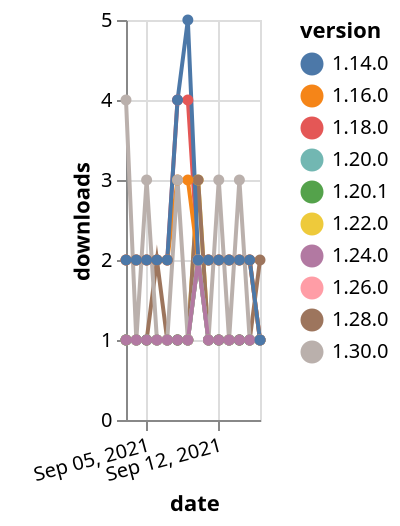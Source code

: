 {"$schema": "https://vega.github.io/schema/vega-lite/v5.json", "description": "A simple bar chart with embedded data.", "data": {"values": [{"date": "2021-09-03", "total": 2484, "delta": 2, "version": "1.18.0"}, {"date": "2021-09-04", "total": 2486, "delta": 2, "version": "1.18.0"}, {"date": "2021-09-05", "total": 2488, "delta": 2, "version": "1.18.0"}, {"date": "2021-09-06", "total": 2490, "delta": 2, "version": "1.18.0"}, {"date": "2021-09-07", "total": 2492, "delta": 2, "version": "1.18.0"}, {"date": "2021-09-08", "total": 2496, "delta": 4, "version": "1.18.0"}, {"date": "2021-09-09", "total": 2500, "delta": 4, "version": "1.18.0"}, {"date": "2021-09-10", "total": 2502, "delta": 2, "version": "1.18.0"}, {"date": "2021-09-11", "total": 2504, "delta": 2, "version": "1.18.0"}, {"date": "2021-09-12", "total": 2506, "delta": 2, "version": "1.18.0"}, {"date": "2021-09-13", "total": 2508, "delta": 2, "version": "1.18.0"}, {"date": "2021-09-14", "total": 2510, "delta": 2, "version": "1.18.0"}, {"date": "2021-09-15", "total": 2512, "delta": 2, "version": "1.18.0"}, {"date": "2021-09-16", "total": 2513, "delta": 1, "version": "1.18.0"}, {"date": "2021-09-03", "total": 342, "delta": 1, "version": "1.22.0"}, {"date": "2021-09-04", "total": 343, "delta": 1, "version": "1.22.0"}, {"date": "2021-09-05", "total": 344, "delta": 1, "version": "1.22.0"}, {"date": "2021-09-06", "total": 345, "delta": 1, "version": "1.22.0"}, {"date": "2021-09-07", "total": 346, "delta": 1, "version": "1.22.0"}, {"date": "2021-09-08", "total": 347, "delta": 1, "version": "1.22.0"}, {"date": "2021-09-09", "total": 348, "delta": 1, "version": "1.22.0"}, {"date": "2021-09-10", "total": 351, "delta": 3, "version": "1.22.0"}, {"date": "2021-09-11", "total": 352, "delta": 1, "version": "1.22.0"}, {"date": "2021-09-12", "total": 353, "delta": 1, "version": "1.22.0"}, {"date": "2021-09-13", "total": 354, "delta": 1, "version": "1.22.0"}, {"date": "2021-09-14", "total": 355, "delta": 1, "version": "1.22.0"}, {"date": "2021-09-15", "total": 356, "delta": 1, "version": "1.22.0"}, {"date": "2021-09-16", "total": 357, "delta": 1, "version": "1.22.0"}, {"date": "2021-09-03", "total": 230, "delta": 1, "version": "1.28.0"}, {"date": "2021-09-04", "total": 231, "delta": 1, "version": "1.28.0"}, {"date": "2021-09-05", "total": 232, "delta": 1, "version": "1.28.0"}, {"date": "2021-09-06", "total": 234, "delta": 2, "version": "1.28.0"}, {"date": "2021-09-07", "total": 235, "delta": 1, "version": "1.28.0"}, {"date": "2021-09-08", "total": 236, "delta": 1, "version": "1.28.0"}, {"date": "2021-09-09", "total": 237, "delta": 1, "version": "1.28.0"}, {"date": "2021-09-10", "total": 240, "delta": 3, "version": "1.28.0"}, {"date": "2021-09-11", "total": 241, "delta": 1, "version": "1.28.0"}, {"date": "2021-09-12", "total": 242, "delta": 1, "version": "1.28.0"}, {"date": "2021-09-13", "total": 243, "delta": 1, "version": "1.28.0"}, {"date": "2021-09-14", "total": 244, "delta": 1, "version": "1.28.0"}, {"date": "2021-09-15", "total": 245, "delta": 1, "version": "1.28.0"}, {"date": "2021-09-16", "total": 247, "delta": 2, "version": "1.28.0"}, {"date": "2021-09-03", "total": 177, "delta": 1, "version": "1.26.0"}, {"date": "2021-09-04", "total": 178, "delta": 1, "version": "1.26.0"}, {"date": "2021-09-05", "total": 179, "delta": 1, "version": "1.26.0"}, {"date": "2021-09-06", "total": 180, "delta": 1, "version": "1.26.0"}, {"date": "2021-09-07", "total": 181, "delta": 1, "version": "1.26.0"}, {"date": "2021-09-08", "total": 182, "delta": 1, "version": "1.26.0"}, {"date": "2021-09-09", "total": 183, "delta": 1, "version": "1.26.0"}, {"date": "2021-09-10", "total": 185, "delta": 2, "version": "1.26.0"}, {"date": "2021-09-11", "total": 186, "delta": 1, "version": "1.26.0"}, {"date": "2021-09-12", "total": 187, "delta": 1, "version": "1.26.0"}, {"date": "2021-09-13", "total": 188, "delta": 1, "version": "1.26.0"}, {"date": "2021-09-14", "total": 189, "delta": 1, "version": "1.26.0"}, {"date": "2021-09-15", "total": 190, "delta": 1, "version": "1.26.0"}, {"date": "2021-09-16", "total": 191, "delta": 1, "version": "1.26.0"}, {"date": "2021-09-03", "total": 258, "delta": 1, "version": "1.20.0"}, {"date": "2021-09-04", "total": 259, "delta": 1, "version": "1.20.0"}, {"date": "2021-09-05", "total": 260, "delta": 1, "version": "1.20.0"}, {"date": "2021-09-06", "total": 261, "delta": 1, "version": "1.20.0"}, {"date": "2021-09-07", "total": 262, "delta": 1, "version": "1.20.0"}, {"date": "2021-09-08", "total": 263, "delta": 1, "version": "1.20.0"}, {"date": "2021-09-09", "total": 264, "delta": 1, "version": "1.20.0"}, {"date": "2021-09-10", "total": 266, "delta": 2, "version": "1.20.0"}, {"date": "2021-09-11", "total": 267, "delta": 1, "version": "1.20.0"}, {"date": "2021-09-12", "total": 268, "delta": 1, "version": "1.20.0"}, {"date": "2021-09-13", "total": 269, "delta": 1, "version": "1.20.0"}, {"date": "2021-09-14", "total": 270, "delta": 1, "version": "1.20.0"}, {"date": "2021-09-15", "total": 271, "delta": 1, "version": "1.20.0"}, {"date": "2021-09-16", "total": 272, "delta": 1, "version": "1.20.0"}, {"date": "2021-09-03", "total": 2577, "delta": 2, "version": "1.16.0"}, {"date": "2021-09-04", "total": 2579, "delta": 2, "version": "1.16.0"}, {"date": "2021-09-05", "total": 2581, "delta": 2, "version": "1.16.0"}, {"date": "2021-09-06", "total": 2583, "delta": 2, "version": "1.16.0"}, {"date": "2021-09-07", "total": 2585, "delta": 2, "version": "1.16.0"}, {"date": "2021-09-08", "total": 2588, "delta": 3, "version": "1.16.0"}, {"date": "2021-09-09", "total": 2591, "delta": 3, "version": "1.16.0"}, {"date": "2021-09-10", "total": 2593, "delta": 2, "version": "1.16.0"}, {"date": "2021-09-11", "total": 2595, "delta": 2, "version": "1.16.0"}, {"date": "2021-09-12", "total": 2597, "delta": 2, "version": "1.16.0"}, {"date": "2021-09-13", "total": 2599, "delta": 2, "version": "1.16.0"}, {"date": "2021-09-14", "total": 2601, "delta": 2, "version": "1.16.0"}, {"date": "2021-09-15", "total": 2603, "delta": 2, "version": "1.16.0"}, {"date": "2021-09-16", "total": 2604, "delta": 1, "version": "1.16.0"}, {"date": "2021-09-03", "total": 257, "delta": 1, "version": "1.20.1"}, {"date": "2021-09-04", "total": 258, "delta": 1, "version": "1.20.1"}, {"date": "2021-09-05", "total": 259, "delta": 1, "version": "1.20.1"}, {"date": "2021-09-06", "total": 260, "delta": 1, "version": "1.20.1"}, {"date": "2021-09-07", "total": 261, "delta": 1, "version": "1.20.1"}, {"date": "2021-09-08", "total": 262, "delta": 1, "version": "1.20.1"}, {"date": "2021-09-09", "total": 263, "delta": 1, "version": "1.20.1"}, {"date": "2021-09-10", "total": 265, "delta": 2, "version": "1.20.1"}, {"date": "2021-09-11", "total": 266, "delta": 1, "version": "1.20.1"}, {"date": "2021-09-12", "total": 267, "delta": 1, "version": "1.20.1"}, {"date": "2021-09-13", "total": 268, "delta": 1, "version": "1.20.1"}, {"date": "2021-09-14", "total": 269, "delta": 1, "version": "1.20.1"}, {"date": "2021-09-15", "total": 270, "delta": 1, "version": "1.20.1"}, {"date": "2021-09-16", "total": 271, "delta": 1, "version": "1.20.1"}, {"date": "2021-09-03", "total": 137, "delta": 4, "version": "1.30.0"}, {"date": "2021-09-04", "total": 138, "delta": 1, "version": "1.30.0"}, {"date": "2021-09-05", "total": 141, "delta": 3, "version": "1.30.0"}, {"date": "2021-09-06", "total": 142, "delta": 1, "version": "1.30.0"}, {"date": "2021-09-07", "total": 143, "delta": 1, "version": "1.30.0"}, {"date": "2021-09-08", "total": 146, "delta": 3, "version": "1.30.0"}, {"date": "2021-09-09", "total": 147, "delta": 1, "version": "1.30.0"}, {"date": "2021-09-10", "total": 149, "delta": 2, "version": "1.30.0"}, {"date": "2021-09-11", "total": 150, "delta": 1, "version": "1.30.0"}, {"date": "2021-09-12", "total": 153, "delta": 3, "version": "1.30.0"}, {"date": "2021-09-13", "total": 154, "delta": 1, "version": "1.30.0"}, {"date": "2021-09-14", "total": 157, "delta": 3, "version": "1.30.0"}, {"date": "2021-09-15", "total": 158, "delta": 1, "version": "1.30.0"}, {"date": "2021-09-16", "total": 159, "delta": 1, "version": "1.30.0"}, {"date": "2021-09-03", "total": 202, "delta": 1, "version": "1.24.0"}, {"date": "2021-09-04", "total": 203, "delta": 1, "version": "1.24.0"}, {"date": "2021-09-05", "total": 204, "delta": 1, "version": "1.24.0"}, {"date": "2021-09-06", "total": 205, "delta": 1, "version": "1.24.0"}, {"date": "2021-09-07", "total": 206, "delta": 1, "version": "1.24.0"}, {"date": "2021-09-08", "total": 207, "delta": 1, "version": "1.24.0"}, {"date": "2021-09-09", "total": 208, "delta": 1, "version": "1.24.0"}, {"date": "2021-09-10", "total": 210, "delta": 2, "version": "1.24.0"}, {"date": "2021-09-11", "total": 211, "delta": 1, "version": "1.24.0"}, {"date": "2021-09-12", "total": 212, "delta": 1, "version": "1.24.0"}, {"date": "2021-09-13", "total": 213, "delta": 1, "version": "1.24.0"}, {"date": "2021-09-14", "total": 214, "delta": 1, "version": "1.24.0"}, {"date": "2021-09-15", "total": 215, "delta": 1, "version": "1.24.0"}, {"date": "2021-09-16", "total": 216, "delta": 1, "version": "1.24.0"}, {"date": "2021-09-03", "total": 3086, "delta": 2, "version": "1.14.0"}, {"date": "2021-09-04", "total": 3088, "delta": 2, "version": "1.14.0"}, {"date": "2021-09-05", "total": 3090, "delta": 2, "version": "1.14.0"}, {"date": "2021-09-06", "total": 3092, "delta": 2, "version": "1.14.0"}, {"date": "2021-09-07", "total": 3094, "delta": 2, "version": "1.14.0"}, {"date": "2021-09-08", "total": 3098, "delta": 4, "version": "1.14.0"}, {"date": "2021-09-09", "total": 3103, "delta": 5, "version": "1.14.0"}, {"date": "2021-09-10", "total": 3105, "delta": 2, "version": "1.14.0"}, {"date": "2021-09-11", "total": 3107, "delta": 2, "version": "1.14.0"}, {"date": "2021-09-12", "total": 3109, "delta": 2, "version": "1.14.0"}, {"date": "2021-09-13", "total": 3111, "delta": 2, "version": "1.14.0"}, {"date": "2021-09-14", "total": 3113, "delta": 2, "version": "1.14.0"}, {"date": "2021-09-15", "total": 3115, "delta": 2, "version": "1.14.0"}, {"date": "2021-09-16", "total": 3116, "delta": 1, "version": "1.14.0"}]}, "width": "container", "mark": {"type": "line", "point": {"filled": true}}, "encoding": {"x": {"field": "date", "type": "temporal", "timeUnit": "yearmonthdate", "title": "date", "axis": {"labelAngle": -15}}, "y": {"field": "delta", "type": "quantitative", "title": "downloads"}, "color": {"field": "version", "type": "nominal"}, "tooltip": {"field": "delta"}}}